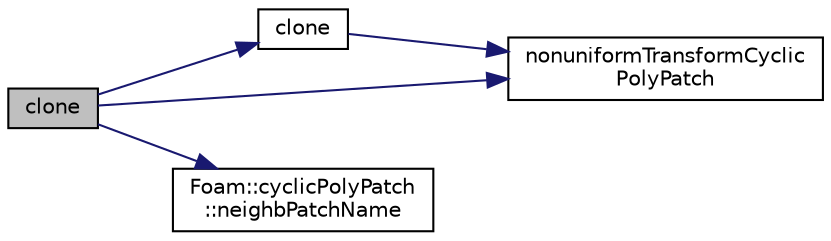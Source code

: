 digraph "clone"
{
  bgcolor="transparent";
  edge [fontname="Helvetica",fontsize="10",labelfontname="Helvetica",labelfontsize="10"];
  node [fontname="Helvetica",fontsize="10",shape=record];
  rankdir="LR";
  Node1 [label="clone",height=0.2,width=0.4,color="black", fillcolor="grey75", style="filled", fontcolor="black"];
  Node1 -> Node2 [color="midnightblue",fontsize="10",style="solid",fontname="Helvetica"];
  Node2 [label="clone",height=0.2,width=0.4,color="black",URL="$a01665.html#a0ec96bcd20c10690da699ba110602064",tooltip="Construct and return a clone, resetting the boundary mesh. "];
  Node2 -> Node3 [color="midnightblue",fontsize="10",style="solid",fontname="Helvetica"];
  Node3 [label="nonuniformTransformCyclic\lPolyPatch",height=0.2,width=0.4,color="black",URL="$a01665.html#a73efbeda432a41050ad16bd1064a7748",tooltip="Construct from components. "];
  Node1 -> Node4 [color="midnightblue",fontsize="10",style="solid",fontname="Helvetica"];
  Node4 [label="Foam::cyclicPolyPatch\l::neighbPatchName",height=0.2,width=0.4,color="black",URL="$a00491.html#a0275cbef77adddd8fac68b1fe75e106e",tooltip="Neighbour patch name. "];
  Node1 -> Node3 [color="midnightblue",fontsize="10",style="solid",fontname="Helvetica"];
}
